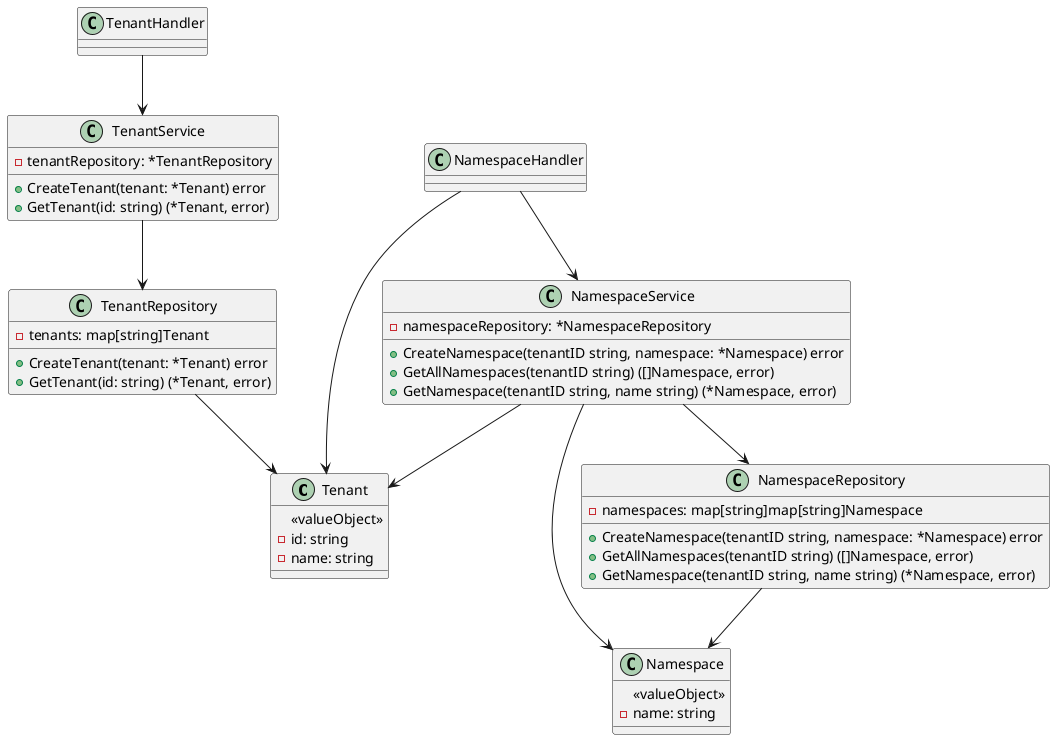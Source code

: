 @startuml

class Tenant {
  <<valueObject>>
  - id: string
  - name: string
}

class Namespace {
  <<valueObject>>
  - name: string
}

class TenantRepository {
  - tenants: map[string]Tenant
  + CreateTenant(tenant: *Tenant) error
  + GetTenant(id: string) (*Tenant, error)
}

class NamespaceRepository {
  - namespaces: map[string]map[string]Namespace
  + CreateNamespace(tenantID string, namespace: *Namespace) error
  + GetAllNamespaces(tenantID string) ([]Namespace, error)
  + GetNamespace(tenantID string, name string) (*Namespace, error)
}

class TenantService {
  - tenantRepository: *TenantRepository
  + CreateTenant(tenant: *Tenant) error
  + GetTenant(id: string) (*Tenant, error)
}

class NamespaceService {
  - namespaceRepository: *NamespaceRepository
  + CreateNamespace(tenantID string, namespace: *Namespace) error
  + GetAllNamespaces(tenantID string) ([]Namespace, error)
  + GetNamespace(tenantID string, name string) (*Namespace, error)
}

TenantRepository --> Tenant
NamespaceRepository --> Namespace
TenantService --> TenantRepository
NamespaceService --> NamespaceRepository
NamespaceService --> Namespace
NamespaceService --> Tenant
TenantHandler --> TenantService
NamespaceHandler --> NamespaceService
NamespaceHandler --> Tenant

@enduml
